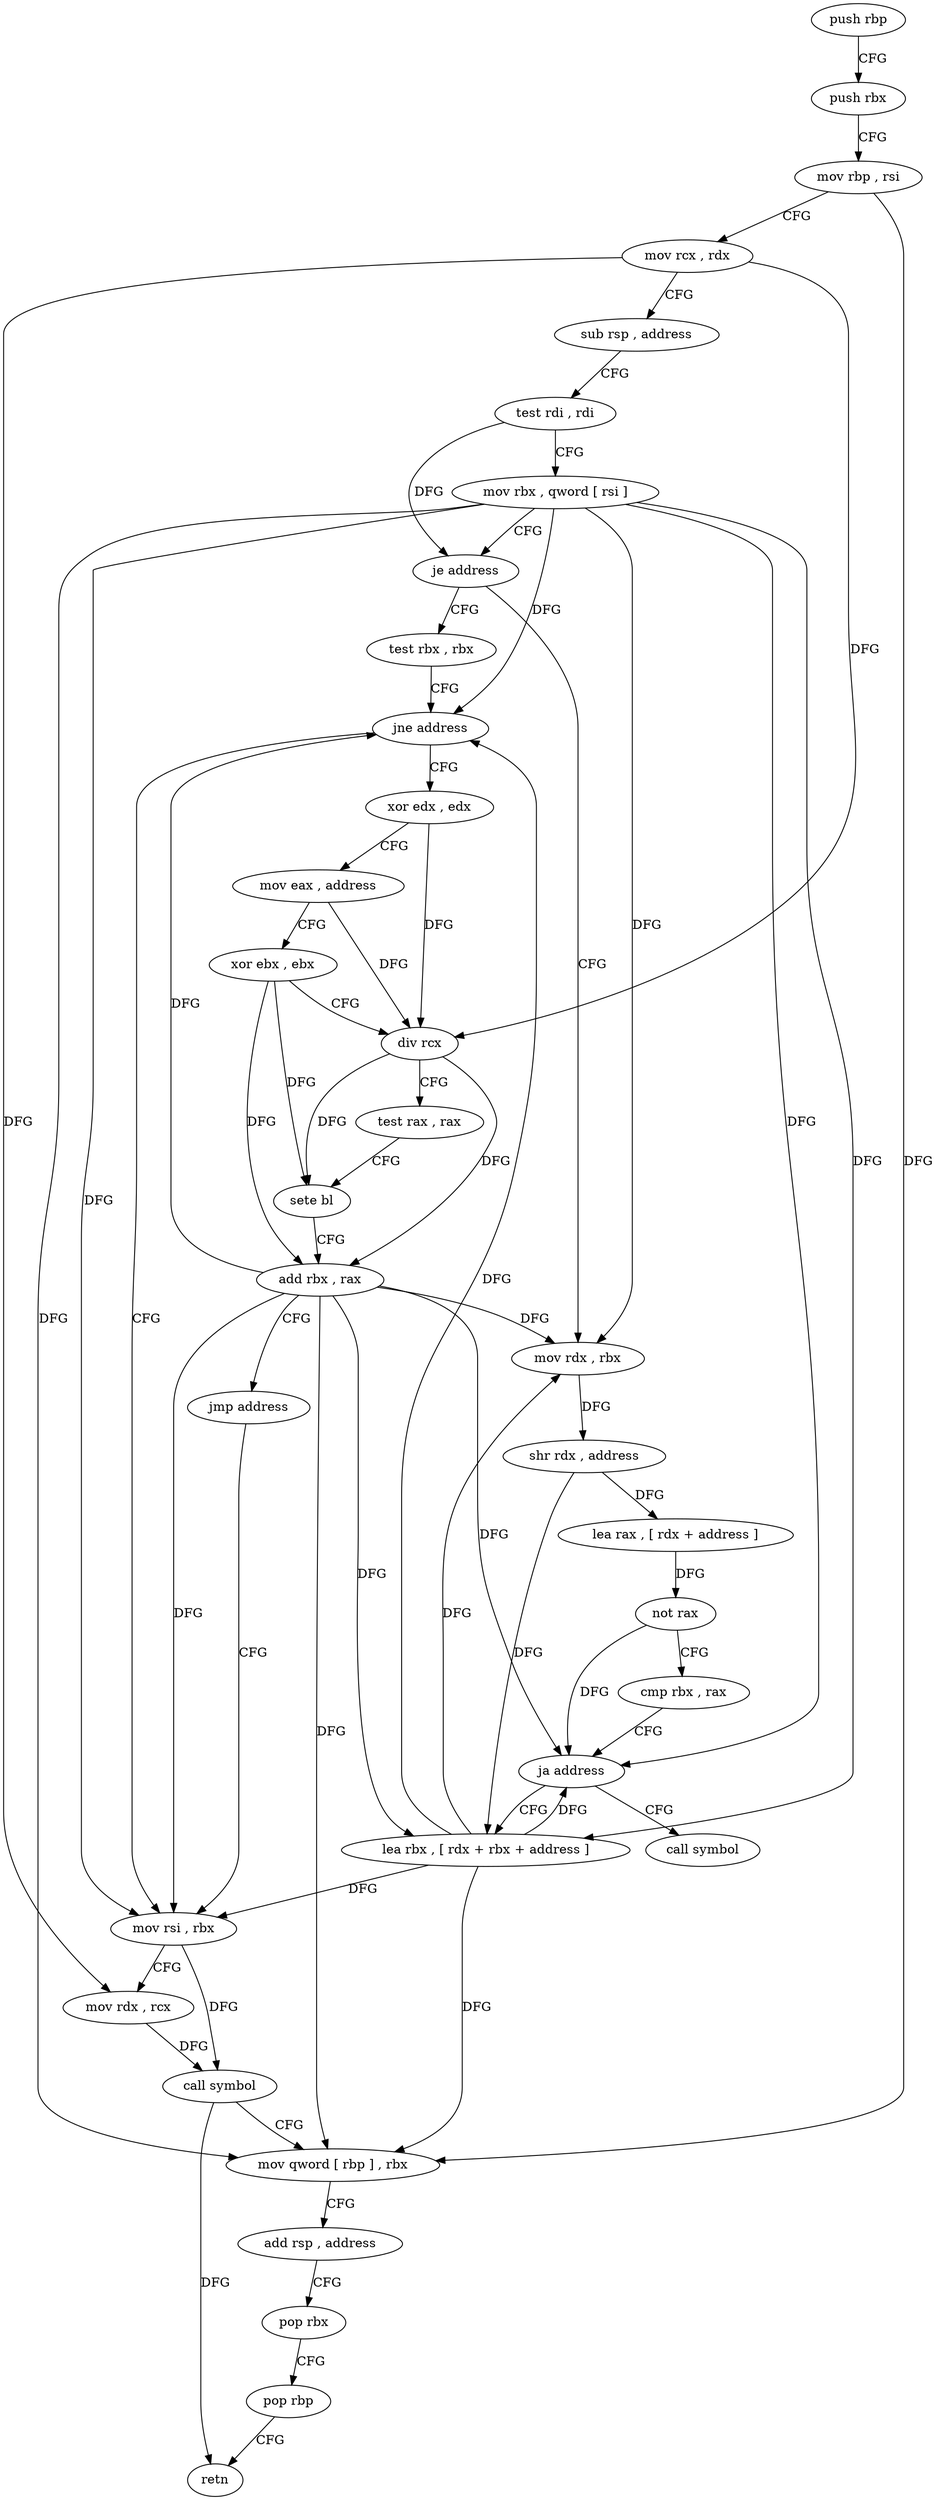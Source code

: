 digraph "func" {
"4382848" [label = "push rbp" ]
"4382849" [label = "push rbx" ]
"4382850" [label = "mov rbp , rsi" ]
"4382853" [label = "mov rcx , rdx" ]
"4382856" [label = "sub rsp , address" ]
"4382860" [label = "test rdi , rdi" ]
"4382863" [label = "mov rbx , qword [ rsi ]" ]
"4382866" [label = "je address" ]
"4382928" [label = "test rbx , rbx" ]
"4382868" [label = "mov rdx , rbx" ]
"4382931" [label = "jne address" ]
"4382891" [label = "mov rsi , rbx" ]
"4382933" [label = "xor edx , edx" ]
"4382871" [label = "shr rdx , address" ]
"4382874" [label = "lea rax , [ rdx + address ]" ]
"4382878" [label = "not rax" ]
"4382881" [label = "cmp rbx , rax" ]
"4382884" [label = "ja address" ]
"4382920" [label = "call symbol" ]
"4382886" [label = "lea rbx , [ rdx + rbx + address ]" ]
"4382894" [label = "mov rdx , rcx" ]
"4382897" [label = "call symbol" ]
"4382902" [label = "mov qword [ rbp ] , rbx" ]
"4382906" [label = "add rsp , address" ]
"4382910" [label = "pop rbx" ]
"4382911" [label = "pop rbp" ]
"4382912" [label = "retn" ]
"4382935" [label = "mov eax , address" ]
"4382940" [label = "xor ebx , ebx" ]
"4382942" [label = "div rcx" ]
"4382945" [label = "test rax , rax" ]
"4382948" [label = "sete bl" ]
"4382951" [label = "add rbx , rax" ]
"4382954" [label = "jmp address" ]
"4382848" -> "4382849" [ label = "CFG" ]
"4382849" -> "4382850" [ label = "CFG" ]
"4382850" -> "4382853" [ label = "CFG" ]
"4382850" -> "4382902" [ label = "DFG" ]
"4382853" -> "4382856" [ label = "CFG" ]
"4382853" -> "4382894" [ label = "DFG" ]
"4382853" -> "4382942" [ label = "DFG" ]
"4382856" -> "4382860" [ label = "CFG" ]
"4382860" -> "4382863" [ label = "CFG" ]
"4382860" -> "4382866" [ label = "DFG" ]
"4382863" -> "4382866" [ label = "CFG" ]
"4382863" -> "4382931" [ label = "DFG" ]
"4382863" -> "4382868" [ label = "DFG" ]
"4382863" -> "4382884" [ label = "DFG" ]
"4382863" -> "4382891" [ label = "DFG" ]
"4382863" -> "4382902" [ label = "DFG" ]
"4382863" -> "4382886" [ label = "DFG" ]
"4382866" -> "4382928" [ label = "CFG" ]
"4382866" -> "4382868" [ label = "CFG" ]
"4382928" -> "4382931" [ label = "CFG" ]
"4382868" -> "4382871" [ label = "DFG" ]
"4382931" -> "4382891" [ label = "CFG" ]
"4382931" -> "4382933" [ label = "CFG" ]
"4382891" -> "4382894" [ label = "CFG" ]
"4382891" -> "4382897" [ label = "DFG" ]
"4382933" -> "4382935" [ label = "CFG" ]
"4382933" -> "4382942" [ label = "DFG" ]
"4382871" -> "4382874" [ label = "DFG" ]
"4382871" -> "4382886" [ label = "DFG" ]
"4382874" -> "4382878" [ label = "DFG" ]
"4382878" -> "4382881" [ label = "CFG" ]
"4382878" -> "4382884" [ label = "DFG" ]
"4382881" -> "4382884" [ label = "CFG" ]
"4382884" -> "4382920" [ label = "CFG" ]
"4382884" -> "4382886" [ label = "CFG" ]
"4382886" -> "4382891" [ label = "DFG" ]
"4382886" -> "4382931" [ label = "DFG" ]
"4382886" -> "4382868" [ label = "DFG" ]
"4382886" -> "4382902" [ label = "DFG" ]
"4382886" -> "4382884" [ label = "DFG" ]
"4382894" -> "4382897" [ label = "DFG" ]
"4382897" -> "4382902" [ label = "CFG" ]
"4382897" -> "4382912" [ label = "DFG" ]
"4382902" -> "4382906" [ label = "CFG" ]
"4382906" -> "4382910" [ label = "CFG" ]
"4382910" -> "4382911" [ label = "CFG" ]
"4382911" -> "4382912" [ label = "CFG" ]
"4382935" -> "4382940" [ label = "CFG" ]
"4382935" -> "4382942" [ label = "DFG" ]
"4382940" -> "4382942" [ label = "CFG" ]
"4382940" -> "4382948" [ label = "DFG" ]
"4382940" -> "4382951" [ label = "DFG" ]
"4382942" -> "4382945" [ label = "CFG" ]
"4382942" -> "4382948" [ label = "DFG" ]
"4382942" -> "4382951" [ label = "DFG" ]
"4382945" -> "4382948" [ label = "CFG" ]
"4382948" -> "4382951" [ label = "CFG" ]
"4382951" -> "4382954" [ label = "CFG" ]
"4382951" -> "4382931" [ label = "DFG" ]
"4382951" -> "4382868" [ label = "DFG" ]
"4382951" -> "4382891" [ label = "DFG" ]
"4382951" -> "4382902" [ label = "DFG" ]
"4382951" -> "4382884" [ label = "DFG" ]
"4382951" -> "4382886" [ label = "DFG" ]
"4382954" -> "4382891" [ label = "CFG" ]
}
